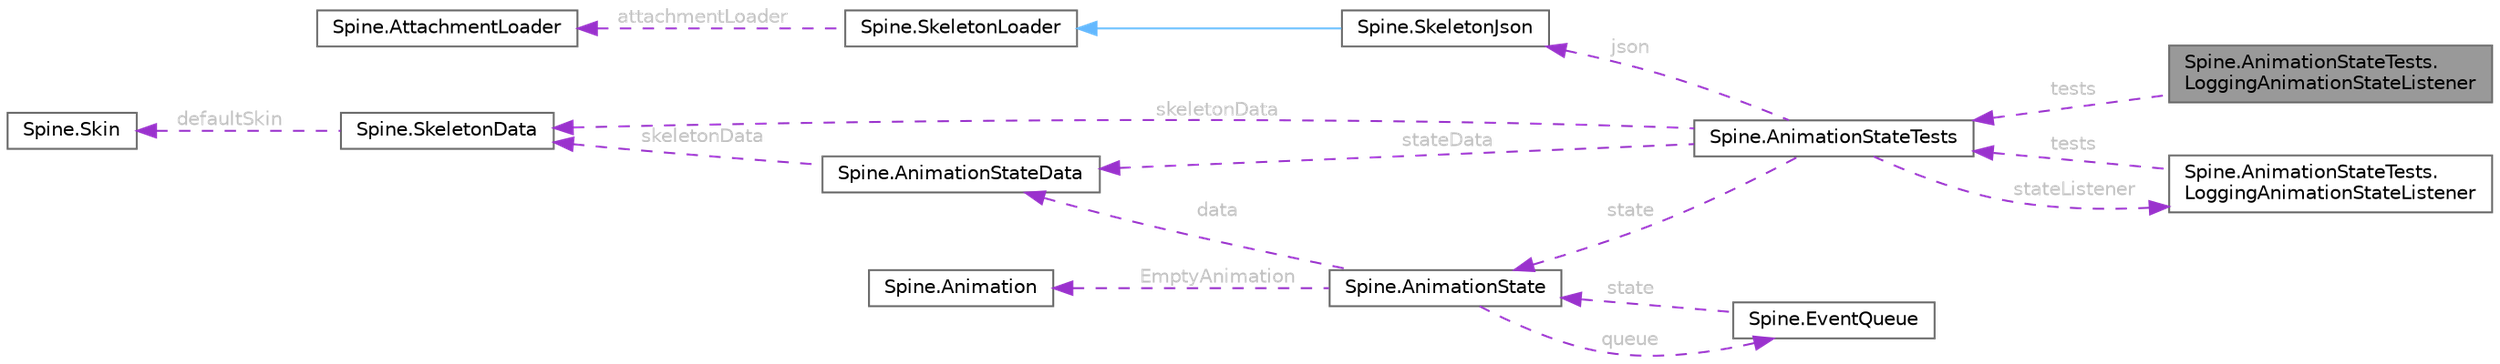 digraph "Spine.AnimationStateTests.LoggingAnimationStateListener"
{
 // LATEX_PDF_SIZE
  bgcolor="transparent";
  edge [fontname=Helvetica,fontsize=10,labelfontname=Helvetica,labelfontsize=10];
  node [fontname=Helvetica,fontsize=10,shape=box,height=0.2,width=0.4];
  rankdir="LR";
  Node1 [id="Node000001",label="Spine.AnimationStateTests.\lLoggingAnimationStateListener",height=0.2,width=0.4,color="gray40", fillcolor="grey60", style="filled", fontcolor="black",tooltip=" "];
  Node2 -> Node1 [id="edge16_Node000001_Node000002",dir="back",color="darkorchid3",style="dashed",tooltip=" ",label=" tests",fontcolor="grey" ];
  Node2 [id="Node000002",label="Spine.AnimationStateTests",height=0.2,width=0.4,color="gray40", fillcolor="white", style="filled",URL="$class_spine_1_1_animation_state_tests.html",tooltip=" "];
  Node3 -> Node2 [id="edge17_Node000002_Node000003",dir="back",color="darkorchid3",style="dashed",tooltip=" ",label=" json",fontcolor="grey" ];
  Node3 [id="Node000003",label="Spine.SkeletonJson",height=0.2,width=0.4,color="gray40", fillcolor="white", style="filled",URL="$class_spine_1_1_skeleton_json.html",tooltip="Loads skeleton data in the Spine JSON format."];
  Node4 -> Node3 [id="edge18_Node000003_Node000004",dir="back",color="steelblue1",style="solid",tooltip=" "];
  Node4 [id="Node000004",label="Spine.SkeletonLoader",height=0.2,width=0.4,color="gray40", fillcolor="white", style="filled",URL="$class_spine_1_1_skeleton_loader.html",tooltip="Base class for loading skeleton data from a file."];
  Node5 -> Node4 [id="edge19_Node000004_Node000005",dir="back",color="darkorchid3",style="dashed",tooltip=" ",label=" attachmentLoader",fontcolor="grey" ];
  Node5 [id="Node000005",label="Spine.AttachmentLoader",height=0.2,width=0.4,color="gray40", fillcolor="white", style="filled",URL="$interface_spine_1_1_attachment_loader.html",tooltip=" "];
  Node6 -> Node2 [id="edge20_Node000002_Node000006",dir="back",color="darkorchid3",style="dashed",tooltip=" ",label=" stateListener",fontcolor="grey" ];
  Node6 [id="Node000006",label="Spine.AnimationStateTests.\lLoggingAnimationStateListener",height=0.2,width=0.4,color="gray40", fillcolor="white", style="filled",URL="$class_spine_1_1_animation_state_tests_1_1_logging_animation_state_listener.html",tooltip=" "];
  Node2 -> Node6 [id="edge21_Node000006_Node000002",dir="back",color="darkorchid3",style="dashed",tooltip=" ",label=" tests",fontcolor="grey" ];
  Node7 -> Node2 [id="edge22_Node000002_Node000007",dir="back",color="darkorchid3",style="dashed",tooltip=" ",label=" skeletonData",fontcolor="grey" ];
  Node7 [id="Node000007",label="Spine.SkeletonData",height=0.2,width=0.4,color="gray40", fillcolor="white", style="filled",URL="$class_spine_1_1_skeleton_data.html",tooltip="Stores the setup pose and all of the stateless data for a skeleton."];
  Node8 -> Node7 [id="edge23_Node000007_Node000008",dir="back",color="darkorchid3",style="dashed",tooltip=" ",label=" defaultSkin",fontcolor="grey" ];
  Node8 [id="Node000008",label="Spine.Skin",height=0.2,width=0.4,color="gray40", fillcolor="white", style="filled",URL="$class_spine_1_1_skin.html",tooltip="Stores attachments by slot index and attachment name."];
  Node9 -> Node2 [id="edge24_Node000002_Node000009",dir="back",color="darkorchid3",style="dashed",tooltip=" ",label=" stateData",fontcolor="grey" ];
  Node9 [id="Node000009",label="Spine.AnimationStateData",height=0.2,width=0.4,color="gray40", fillcolor="white", style="filled",URL="$class_spine_1_1_animation_state_data.html",tooltip="Stores mix (crossfade) durations to be applied when AnimationState animations are changed."];
  Node7 -> Node9 [id="edge25_Node000009_Node000007",dir="back",color="darkorchid3",style="dashed",tooltip=" ",label=" skeletonData",fontcolor="grey" ];
  Node10 -> Node2 [id="edge26_Node000002_Node000010",dir="back",color="darkorchid3",style="dashed",tooltip=" ",label=" state",fontcolor="grey" ];
  Node10 [id="Node000010",label="Spine.AnimationState",height=0.2,width=0.4,color="gray40", fillcolor="white", style="filled",URL="$class_spine_1_1_animation_state.html",tooltip=" "];
  Node11 -> Node10 [id="edge27_Node000010_Node000011",dir="back",color="darkorchid3",style="dashed",tooltip=" ",label=" EmptyAnimation",fontcolor="grey" ];
  Node11 [id="Node000011",label="Spine.Animation",height=0.2,width=0.4,color="gray40", fillcolor="white", style="filled",URL="$class_spine_1_1_animation.html",tooltip="Stores a list of timelines to animate a skeleton's pose over time."];
  Node9 -> Node10 [id="edge28_Node000010_Node000009",dir="back",color="darkorchid3",style="dashed",tooltip=" ",label=" data",fontcolor="grey" ];
  Node12 -> Node10 [id="edge29_Node000010_Node000012",dir="back",color="darkorchid3",style="dashed",tooltip=" ",label=" queue",fontcolor="grey" ];
  Node12 [id="Node000012",label="Spine.EventQueue",height=0.2,width=0.4,color="gray40", fillcolor="white", style="filled",URL="$class_spine_1_1_event_queue.html",tooltip=" "];
  Node10 -> Node12 [id="edge30_Node000012_Node000010",dir="back",color="darkorchid3",style="dashed",tooltip=" ",label=" state",fontcolor="grey" ];
}
